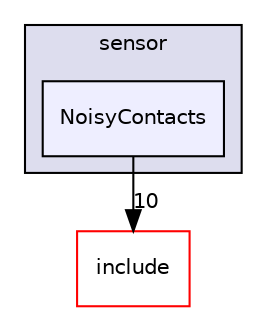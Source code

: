 digraph "/root/scrimmage/scrimmage/src/plugins/sensor/NoisyContacts" {
  compound=true
  node [ fontsize="10", fontname="Helvetica"];
  edge [ labelfontsize="10", labelfontname="Helvetica"];
  subgraph clusterdir_2483af7b304531f76a0533eb422d3df1 {
    graph [ bgcolor="#ddddee", pencolor="black", label="sensor" fontname="Helvetica", fontsize="10", URL="dir_2483af7b304531f76a0533eb422d3df1.html"]
  dir_e8a58d8cf706034632d78d18a1cdf5da [shape=box, label="NoisyContacts", style="filled", fillcolor="#eeeeff", pencolor="black", URL="dir_e8a58d8cf706034632d78d18a1cdf5da.html"];
  }
  dir_d44c64559bbebec7f509842c48db8b23 [shape=box label="include" fillcolor="white" style="filled" color="red" URL="dir_d44c64559bbebec7f509842c48db8b23.html"];
  dir_e8a58d8cf706034632d78d18a1cdf5da->dir_d44c64559bbebec7f509842c48db8b23 [headlabel="10", labeldistance=1.5 headhref="dir_000270_000004.html"];
}
